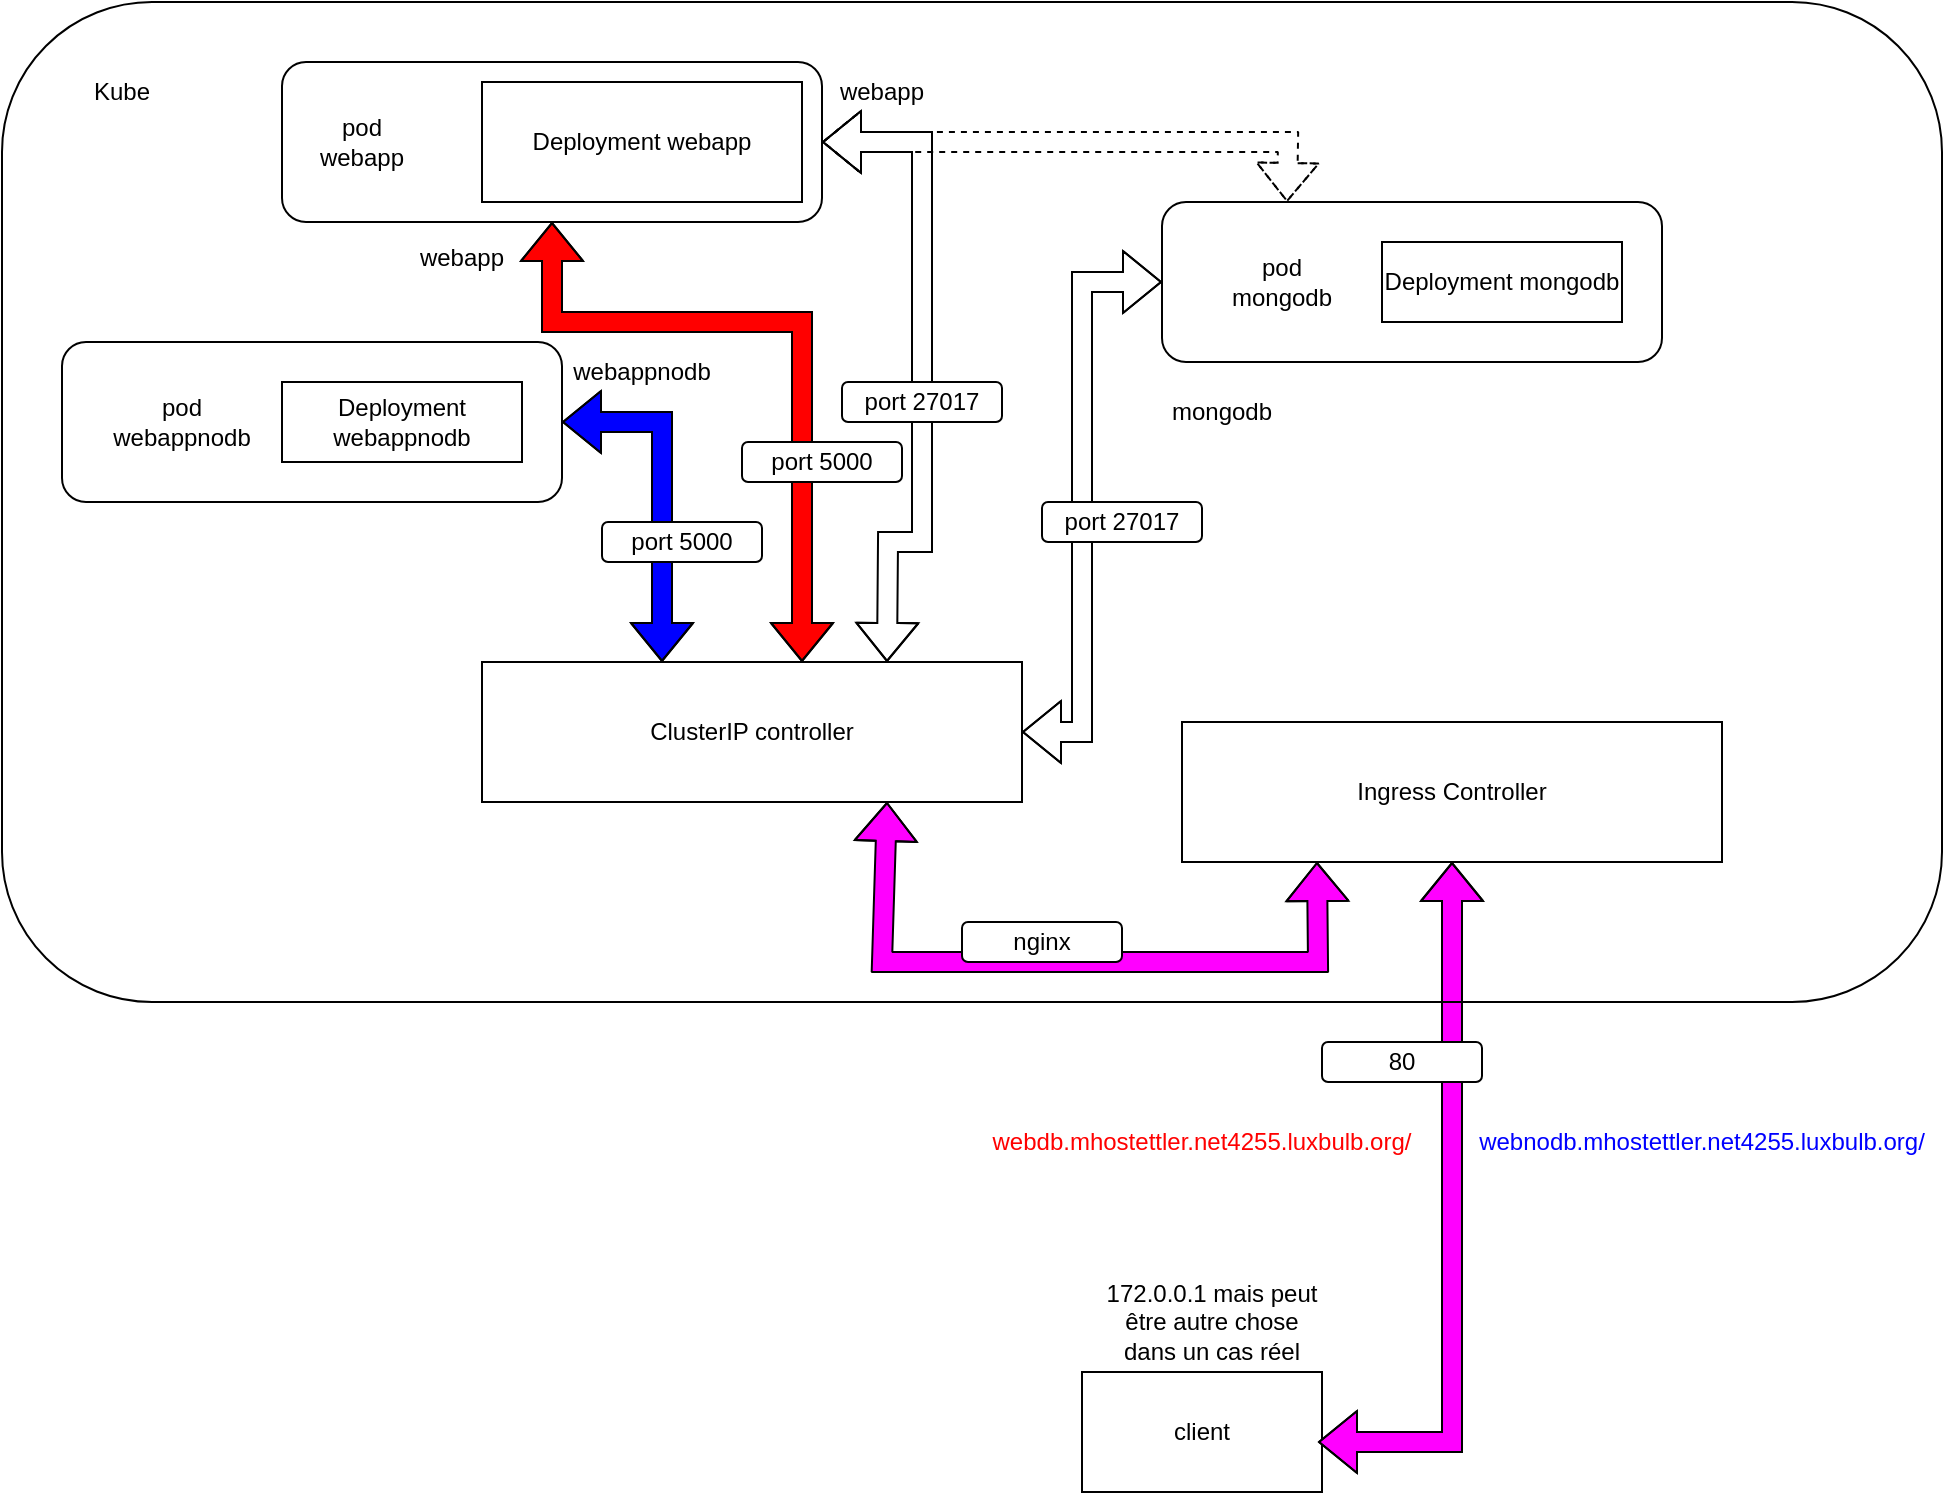<mxfile version="26.0.7">
  <diagram name="Page-1" id="eMnLgTHBbeflOONuQ0s7">
    <mxGraphModel dx="1572" dy="729" grid="1" gridSize="10" guides="1" tooltips="1" connect="1" arrows="1" fold="1" page="1" pageScale="1" pageWidth="827" pageHeight="1169" math="0" shadow="0">
      <root>
        <mxCell id="0" />
        <mxCell id="1" parent="0" />
        <mxCell id="-bDl3V9sjxUpRApwp8d1-5" value="" style="rounded=1;whiteSpace=wrap;html=1;" parent="1" vertex="1">
          <mxGeometry x="100" y="30" width="270" height="80" as="geometry" />
        </mxCell>
        <mxCell id="-bDl3V9sjxUpRApwp8d1-7" value="client" style="rounded=0;whiteSpace=wrap;html=1;" parent="1" vertex="1">
          <mxGeometry x="500" y="685" width="120" height="60" as="geometry" />
        </mxCell>
        <mxCell id="-bDl3V9sjxUpRApwp8d1-16" value="" style="shape=flexArrow;endArrow=classic;startArrow=classic;html=1;rounded=0;fillColor=#FF00FF;" parent="1" source="QBJhFHbr12THBwqHM2sH-1" edge="1">
          <mxGeometry width="100" height="100" relative="1" as="geometry">
            <mxPoint x="270" y="655" as="sourcePoint" />
            <mxPoint x="618" y="720" as="targetPoint" />
            <Array as="points">
              <mxPoint x="685" y="720" />
            </Array>
          </mxGeometry>
        </mxCell>
        <mxCell id="-bDl3V9sjxUpRApwp8d1-14" value="80" style="rounded=1;whiteSpace=wrap;html=1;" parent="1" vertex="1">
          <mxGeometry x="620" y="520" width="80" height="20" as="geometry" />
        </mxCell>
        <mxCell id="-bDl3V9sjxUpRApwp8d1-17" value="172.0.0.1 mais peut être autre chose dans un cas réel" style="text;html=1;align=center;verticalAlign=middle;whiteSpace=wrap;rounded=0;" parent="1" vertex="1">
          <mxGeometry x="510" y="645" width="110" height="30" as="geometry" />
        </mxCell>
        <mxCell id="-bDl3V9sjxUpRApwp8d1-19" value="" style="rounded=1;whiteSpace=wrap;html=1;" parent="1" vertex="1">
          <mxGeometry x="540" y="100" width="250" height="80" as="geometry" />
        </mxCell>
        <mxCell id="gMse6Fu8QTCak0NaZkUb-1" value="" style="rounded=1;whiteSpace=wrap;html=1;fillColor=none;" parent="1" vertex="1">
          <mxGeometry x="-40" width="970" height="500" as="geometry" />
        </mxCell>
        <mxCell id="-bDl3V9sjxUpRApwp8d1-24" value="mongodb" style="text;html=1;align=center;verticalAlign=middle;whiteSpace=wrap;rounded=0;" parent="1" vertex="1">
          <mxGeometry x="540" y="190" width="60" height="30" as="geometry" />
        </mxCell>
        <mxCell id="-bDl3V9sjxUpRApwp8d1-28" value="webapp" style="text;html=1;align=center;verticalAlign=middle;whiteSpace=wrap;rounded=0;" parent="1" vertex="1">
          <mxGeometry x="370" y="30" width="60" height="30" as="geometry" />
        </mxCell>
        <mxCell id="-bDl3V9sjxUpRApwp8d1-30" value="webappnodb" style="text;html=1;align=center;verticalAlign=middle;whiteSpace=wrap;rounded=0;" parent="1" vertex="1">
          <mxGeometry x="250" y="170" width="60" height="30" as="geometry" />
        </mxCell>
        <mxCell id="-bDl3V9sjxUpRApwp8d1-31" value="" style="shape=flexArrow;endArrow=classic;startArrow=classic;html=1;rounded=0;exitX=0.5;exitY=0;exitDx=0;exitDy=0;entryX=1;entryY=0.25;entryDx=0;entryDy=0;fillColor=#0000FF;" parent="1" edge="1">
          <mxGeometry width="100" height="100" relative="1" as="geometry">
            <mxPoint x="290" y="330" as="sourcePoint" />
            <mxPoint x="240" y="210" as="targetPoint" />
            <Array as="points">
              <mxPoint x="290" y="210" />
            </Array>
          </mxGeometry>
        </mxCell>
        <mxCell id="-bDl3V9sjxUpRApwp8d1-32" value="port 5000" style="rounded=1;whiteSpace=wrap;html=1;" parent="1" vertex="1">
          <mxGeometry x="260" y="260" width="80" height="20" as="geometry" />
        </mxCell>
        <mxCell id="-bDl3V9sjxUpRApwp8d1-33" value="" style="shape=flexArrow;endArrow=classic;startArrow=classic;html=1;rounded=0;exitX=0.5;exitY=0;exitDx=0;exitDy=0;entryX=0.5;entryY=1;entryDx=0;entryDy=0;fillColor=#FF0000;" parent="1" target="-bDl3V9sjxUpRApwp8d1-5" edge="1">
          <mxGeometry width="100" height="100" relative="1" as="geometry">
            <mxPoint x="360" y="330" as="sourcePoint" />
            <mxPoint x="310" y="210" as="targetPoint" />
            <Array as="points">
              <mxPoint x="360" y="160" />
              <mxPoint x="235" y="160" />
            </Array>
          </mxGeometry>
        </mxCell>
        <mxCell id="-bDl3V9sjxUpRApwp8d1-34" value="webapp&lt;div&gt;&lt;br&gt;&lt;/div&gt;" style="text;html=1;align=center;verticalAlign=middle;whiteSpace=wrap;rounded=0;" parent="1" vertex="1">
          <mxGeometry x="160" y="120" width="60" height="30" as="geometry" />
        </mxCell>
        <mxCell id="-bDl3V9sjxUpRApwp8d1-35" value="port 5000" style="rounded=1;whiteSpace=wrap;html=1;" parent="1" vertex="1">
          <mxGeometry x="330" y="220" width="80" height="20" as="geometry" />
        </mxCell>
        <mxCell id="gMse6Fu8QTCak0NaZkUb-2" value="Kube" style="text;html=1;align=center;verticalAlign=middle;whiteSpace=wrap;rounded=0;" parent="1" vertex="1">
          <mxGeometry x="-10" y="30" width="60" height="30" as="geometry" />
        </mxCell>
        <mxCell id="gMse6Fu8QTCak0NaZkUb-5" value="Deployment webapp" style="rounded=0;whiteSpace=wrap;html=1;" parent="1" vertex="1">
          <mxGeometry x="200" y="40" width="160" height="60" as="geometry" />
        </mxCell>
        <mxCell id="gMse6Fu8QTCak0NaZkUb-6" value="pod&lt;div&gt;webapp&lt;/div&gt;" style="text;html=1;align=center;verticalAlign=middle;whiteSpace=wrap;rounded=0;" parent="1" vertex="1">
          <mxGeometry x="110" y="55" width="60" height="30" as="geometry" />
        </mxCell>
        <mxCell id="gMse6Fu8QTCak0NaZkUb-8" value="Deployment mongodb" style="rounded=0;whiteSpace=wrap;html=1;" parent="1" vertex="1">
          <mxGeometry x="650" y="120" width="120" height="40" as="geometry" />
        </mxCell>
        <mxCell id="gMse6Fu8QTCak0NaZkUb-9" value="pod&lt;div&gt;mongodb&lt;/div&gt;" style="text;html=1;align=center;verticalAlign=middle;whiteSpace=wrap;rounded=0;" parent="1" vertex="1">
          <mxGeometry x="570" y="125" width="60" height="30" as="geometry" />
        </mxCell>
        <mxCell id="gMse6Fu8QTCak0NaZkUb-10" value="" style="rounded=1;whiteSpace=wrap;html=1;" parent="1" vertex="1">
          <mxGeometry x="-10" y="170" width="250" height="80" as="geometry" />
        </mxCell>
        <mxCell id="gMse6Fu8QTCak0NaZkUb-11" value="Deployment webappnodb" style="rounded=0;whiteSpace=wrap;html=1;" parent="1" vertex="1">
          <mxGeometry x="100" y="190" width="120" height="40" as="geometry" />
        </mxCell>
        <mxCell id="gMse6Fu8QTCak0NaZkUb-12" value="pod&lt;div&gt;webappnodb&lt;/div&gt;" style="text;html=1;align=center;verticalAlign=middle;whiteSpace=wrap;rounded=0;" parent="1" vertex="1">
          <mxGeometry x="20" y="195" width="60" height="30" as="geometry" />
        </mxCell>
        <mxCell id="gMse6Fu8QTCak0NaZkUb-14" value="ClusterIP controller" style="rounded=0;whiteSpace=wrap;html=1;" parent="1" vertex="1">
          <mxGeometry x="200" y="330" width="270" height="70" as="geometry" />
        </mxCell>
        <mxCell id="gMse6Fu8QTCak0NaZkUb-18" value="" style="shape=flexArrow;endArrow=classic;startArrow=classic;html=1;rounded=0;exitX=0.75;exitY=0;exitDx=0;exitDy=0;entryX=1;entryY=0.5;entryDx=0;entryDy=0;" parent="1" source="gMse6Fu8QTCak0NaZkUb-14" target="-bDl3V9sjxUpRApwp8d1-5" edge="1">
          <mxGeometry width="100" height="100" relative="1" as="geometry">
            <mxPoint x="560" y="310" as="sourcePoint" />
            <mxPoint x="435" y="90" as="targetPoint" />
            <Array as="points">
              <mxPoint x="403" y="270" />
              <mxPoint x="420" y="270" />
              <mxPoint x="420" y="70" />
            </Array>
          </mxGeometry>
        </mxCell>
        <mxCell id="-bDl3V9sjxUpRApwp8d1-23" value="port&amp;nbsp;27017" style="rounded=1;whiteSpace=wrap;html=1;" parent="1" vertex="1">
          <mxGeometry x="380" y="190" width="80" height="20" as="geometry" />
        </mxCell>
        <mxCell id="gMse6Fu8QTCak0NaZkUb-21" value="" style="shape=flexArrow;endArrow=classic;startArrow=classic;html=1;rounded=0;entryX=0.5;entryY=1;entryDx=0;entryDy=0;exitX=1;exitY=0.5;exitDx=0;exitDy=0;" parent="1" source="gMse6Fu8QTCak0NaZkUb-14" edge="1">
          <mxGeometry width="100" height="100" relative="1" as="geometry">
            <mxPoint x="500" y="380" as="sourcePoint" />
            <mxPoint x="540" y="140" as="targetPoint" />
            <Array as="points">
              <mxPoint x="500" y="365" />
              <mxPoint x="500" y="210" />
              <mxPoint x="500" y="140" />
            </Array>
          </mxGeometry>
        </mxCell>
        <mxCell id="gMse6Fu8QTCak0NaZkUb-17" value="port&amp;nbsp;27017" style="rounded=1;whiteSpace=wrap;html=1;" parent="1" vertex="1">
          <mxGeometry x="480" y="250" width="80" height="20" as="geometry" />
        </mxCell>
        <mxCell id="gMse6Fu8QTCak0NaZkUb-24" value="" style="shape=flexArrow;endArrow=classic;startArrow=classic;html=1;rounded=0;entryX=0.25;entryY=0;entryDx=0;entryDy=0;dashed=1;" parent="1" target="-bDl3V9sjxUpRApwp8d1-19" edge="1">
          <mxGeometry width="100" height="100" relative="1" as="geometry">
            <mxPoint x="370" y="70" as="sourcePoint" />
            <mxPoint x="620" y="70" as="targetPoint" />
            <Array as="points">
              <mxPoint x="603" y="70" />
            </Array>
          </mxGeometry>
        </mxCell>
        <mxCell id="QBJhFHbr12THBwqHM2sH-1" value="Ingress Controller" style="rounded=0;whiteSpace=wrap;html=1;" vertex="1" parent="1">
          <mxGeometry x="550" y="360" width="270" height="70" as="geometry" />
        </mxCell>
        <mxCell id="QBJhFHbr12THBwqHM2sH-4" value="" style="shape=flexArrow;endArrow=classic;startArrow=classic;html=1;rounded=0;exitX=0.75;exitY=1;exitDx=0;exitDy=0;entryX=0.25;entryY=1;entryDx=0;entryDy=0;fillColor=#FF00FF;" edge="1" parent="1" source="gMse6Fu8QTCak0NaZkUb-14" target="QBJhFHbr12THBwqHM2sH-1">
          <mxGeometry width="100" height="100" relative="1" as="geometry">
            <mxPoint x="610" y="320" as="sourcePoint" />
            <mxPoint x="590" y="460" as="targetPoint" />
            <Array as="points">
              <mxPoint x="400" y="480" />
              <mxPoint x="618" y="480" />
            </Array>
          </mxGeometry>
        </mxCell>
        <mxCell id="QBJhFHbr12THBwqHM2sH-5" value="nginx" style="rounded=1;whiteSpace=wrap;html=1;" vertex="1" parent="1">
          <mxGeometry x="440" y="460" width="80" height="20" as="geometry" />
        </mxCell>
        <UserObject label="&lt;font style=&quot;color: light-dark(rgb(0, 0, 255), rgb(193, 186, 255));&quot;&gt;webnodb.mhostettler.net4255.luxbulb.org/&lt;/font&gt;" link="http://webnodb.mhostettler.net4255.luxbulb.org/" id="QBJhFHbr12THBwqHM2sH-6">
          <mxCell style="text;html=1;align=center;verticalAlign=middle;whiteSpace=wrap;rounded=0;" vertex="1" parent="1">
            <mxGeometry x="780" y="555" width="60" height="30" as="geometry" />
          </mxCell>
        </UserObject>
        <UserObject label="&lt;div&gt;&lt;span style=&quot;background-color: transparent;&quot;&gt;&lt;font style=&quot;color: light-dark(rgb(255, 0, 0), rgb(255, 255, 255));&quot;&gt;webdb.mhostettler.net4255.luxbulb.org/&lt;/font&gt;&lt;/span&gt;&lt;/div&gt;" link="http://webnodb.mhostettler.net4255.luxbulb.org/" id="QBJhFHbr12THBwqHM2sH-7">
          <mxCell style="text;html=1;align=center;verticalAlign=middle;whiteSpace=wrap;rounded=0;" vertex="1" parent="1">
            <mxGeometry x="530" y="555" width="60" height="30" as="geometry" />
          </mxCell>
        </UserObject>
      </root>
    </mxGraphModel>
  </diagram>
</mxfile>
